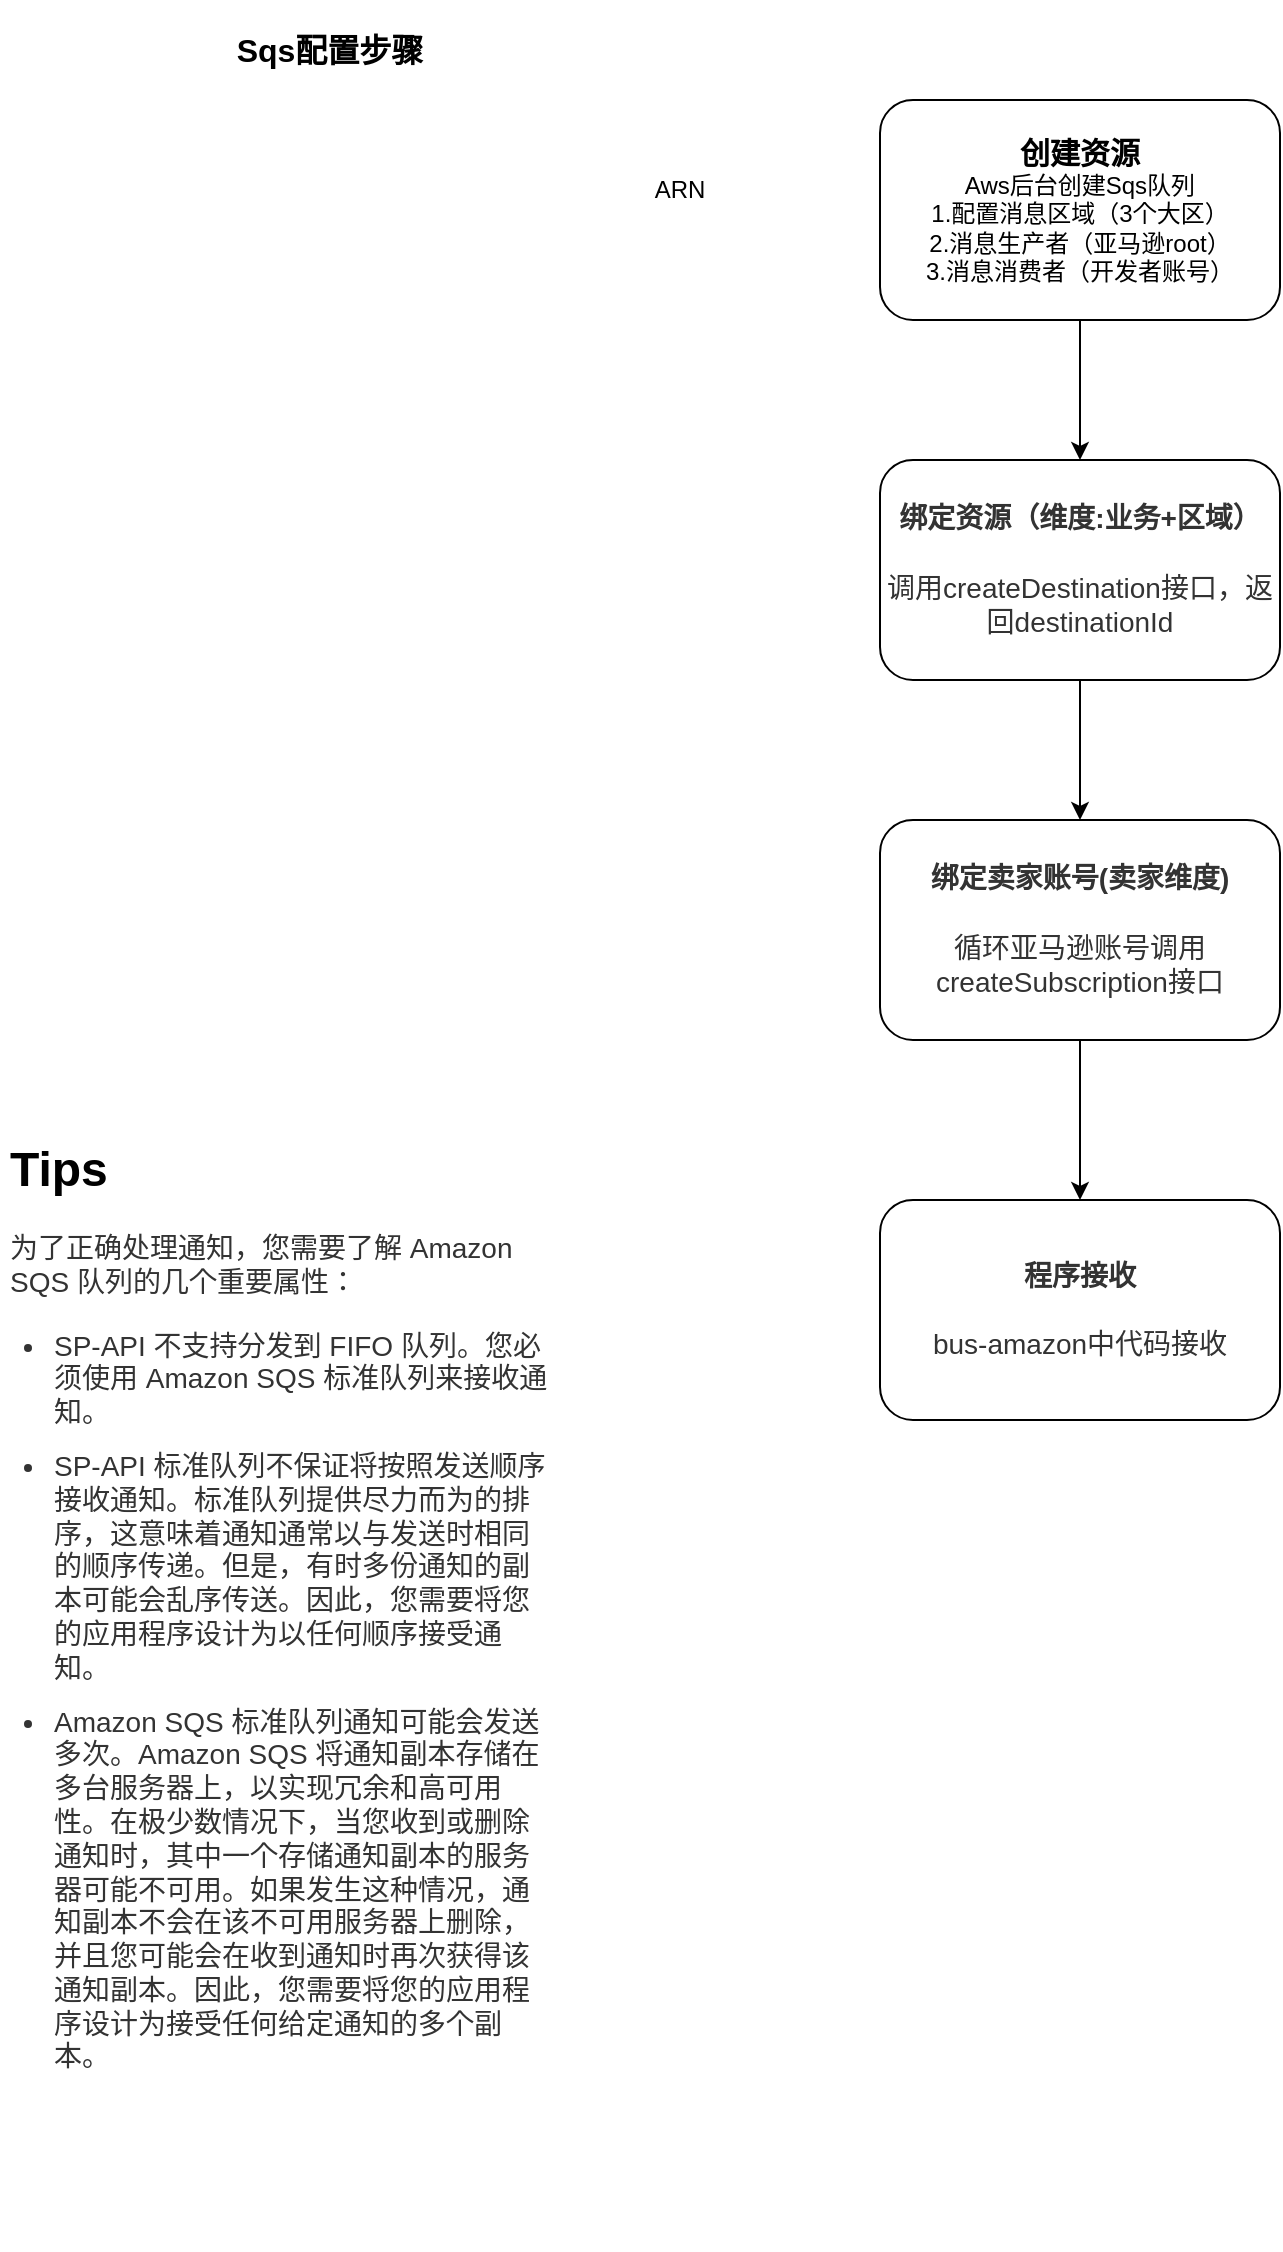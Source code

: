 <mxfile version="21.6.6" type="github">
  <diagram name="第 1 页" id="PRzCCx1aB5qB2nfrL7k8">
    <mxGraphModel dx="1434" dy="758" grid="1" gridSize="10" guides="1" tooltips="1" connect="1" arrows="1" fold="1" page="1" pageScale="1" pageWidth="827" pageHeight="1169" math="0" shadow="0">
      <root>
        <mxCell id="0" />
        <mxCell id="1" parent="0" />
        <mxCell id="OY2slUrKzZz815CNf_D2-5" style="edgeStyle=orthogonalEdgeStyle;rounded=0;orthogonalLoop=1;jettySize=auto;html=1;" parent="1" source="OY2slUrKzZz815CNf_D2-1" target="OY2slUrKzZz815CNf_D2-3" edge="1">
          <mxGeometry relative="1" as="geometry" />
        </mxCell>
        <mxCell id="OY2slUrKzZz815CNf_D2-1" value="&lt;b&gt;&lt;font style=&quot;font-size: 15px;&quot;&gt;创建&lt;/font&gt;&lt;/b&gt;&lt;b&gt;&lt;font style=&quot;font-size: 15px;&quot;&gt;资源&lt;/font&gt;&lt;/b&gt;&lt;br&gt;Aws后台创建Sqs队列&lt;br&gt;1.配置消息区域（3个大区）&lt;br&gt;2.消息生产者（亚马逊root）&lt;br&gt;3.消息消费者（开发者账号）" style="rounded=1;whiteSpace=wrap;html=1;" parent="1" vertex="1">
          <mxGeometry x="450" y="70" width="200" height="110" as="geometry" />
        </mxCell>
        <mxCell id="OY2slUrKzZz815CNf_D2-6" style="edgeStyle=orthogonalEdgeStyle;rounded=0;orthogonalLoop=1;jettySize=auto;html=1;" parent="1" source="OY2slUrKzZz815CNf_D2-3" target="OY2slUrKzZz815CNf_D2-4" edge="1">
          <mxGeometry relative="1" as="geometry" />
        </mxCell>
        <mxCell id="OY2slUrKzZz815CNf_D2-3" value="&lt;h4 style=&quot;border-color: var(--border-color); box-sizing: border-box; color: rgb(51, 51, 51); font-family: Helvetica, Arial, &amp;quot;Microsoft Yahei&amp;quot;, 微软雅黑, STXihei, 华文细黑, sans-serif; font-size: 14px;&quot;&gt;绑定资源（维度:业务+区域）&lt;/h4&gt;&lt;h4 style=&quot;border-color: var(--border-color); box-sizing: border-box; color: rgb(51, 51, 51); font-family: Helvetica, Arial, &amp;quot;Microsoft Yahei&amp;quot;, 微软雅黑, STXihei, 华文细黑, sans-serif; font-size: 14px;&quot;&gt;&lt;span style=&quot;font-weight: normal;&quot;&gt;调用createDestination接口，返回destinationId&lt;/span&gt;&lt;/h4&gt;" style="rounded=1;whiteSpace=wrap;html=1;" parent="1" vertex="1">
          <mxGeometry x="450" y="250" width="200" height="110" as="geometry" />
        </mxCell>
        <mxCell id="OY2slUrKzZz815CNf_D2-10" style="edgeStyle=orthogonalEdgeStyle;rounded=0;orthogonalLoop=1;jettySize=auto;html=1;" parent="1" source="OY2slUrKzZz815CNf_D2-4" target="OY2slUrKzZz815CNf_D2-9" edge="1">
          <mxGeometry relative="1" as="geometry" />
        </mxCell>
        <mxCell id="OY2slUrKzZz815CNf_D2-4" value="&lt;h4 style=&quot;border-color: var(--border-color); box-sizing: border-box; color: rgb(51, 51, 51); font-family: Helvetica, Arial, &amp;quot;Microsoft Yahei&amp;quot;, 微软雅黑, STXihei, 华文细黑, sans-serif; font-size: 14px;&quot;&gt;绑定卖家账号(卖家维度)&lt;/h4&gt;&lt;h4 style=&quot;border-color: var(--border-color); box-sizing: border-box; color: rgb(51, 51, 51); font-family: Helvetica, Arial, &amp;quot;Microsoft Yahei&amp;quot;, 微软雅黑, STXihei, 华文细黑, sans-serif; font-size: 14px;&quot;&gt;&lt;span style=&quot;font-weight: normal;&quot;&gt;循环亚马逊账号调用createSubscription接口&lt;/span&gt;&lt;/h4&gt;" style="rounded=1;whiteSpace=wrap;html=1;" parent="1" vertex="1">
          <mxGeometry x="450" y="430" width="200" height="110" as="geometry" />
        </mxCell>
        <mxCell id="OY2slUrKzZz815CNf_D2-7" value="&lt;h1&gt;Tips&lt;/h1&gt;&lt;p style=&quot;box-sizing: border-box; margin-top: 15px; margin-bottom: 15px; color: rgb(51, 51, 51); font-family: Helvetica, Arial, &amp;quot;Microsoft Yahei&amp;quot;, 微软雅黑, STXihei, 华文细黑, sans-serif; font-size: 14px;&quot;&gt;为了正确处理通知，您需要了解 Amazon SQS 队列的几个重要属性：&lt;/p&gt;&lt;ul style=&quot;box-sizing: border-box; margin: 0px 0px 0px 2px; padding: 0px 0px 0px 20px; list-style-position: initial; list-style-image: initial; color: rgb(51, 51, 51); font-family: Helvetica, Arial, &amp;quot;Microsoft Yahei&amp;quot;, 微软雅黑, STXihei, 华文细黑, sans-serif; font-size: 14px;&quot;&gt;&lt;li style=&quot;box-sizing: border-box; margin-bottom: 10px;&quot;&gt;SP-API 不支持分发到 FIFO 队列。您必须使用 Amazon SQS 标准队列来接收通知。&lt;/li&gt;&lt;li style=&quot;box-sizing: border-box; margin-bottom: 10px;&quot;&gt;SP-API 标准队列不保证将按照发送顺序接收通知。标准队列提供尽力而为的排序，这意味着通知通常以与发送时相同的顺序传递。但是，有时多份通知的副本可能会乱序传送。因此，您需要将您的应用程序设计为以任何顺序接受通知。&lt;/li&gt;&lt;li style=&quot;box-sizing: border-box; margin-bottom: 0px;&quot;&gt;Amazon SQS 标准队列通知可能会发送多次。Amazon SQS 将通知副本存储在多台服务器上，以实现冗余和高可用性。在极少数情况下，当您收到或删除通知时，其中一个存储通知副本的服务器可能不可用。如果发生这种情况，通知副本不会在该不可用服务器上删除，并且您可能会在收到通知时再次获得该通知副本。因此，您需要将您的应用程序设计为接受任何给定通知的多个副本。&lt;/li&gt;&lt;/ul&gt;" style="text;html=1;strokeColor=none;fillColor=none;spacing=5;spacingTop=-20;whiteSpace=wrap;overflow=hidden;rounded=0;" parent="1" vertex="1">
          <mxGeometry x="10" y="585" width="280" height="560" as="geometry" />
        </mxCell>
        <mxCell id="OY2slUrKzZz815CNf_D2-8" value="&lt;b&gt;&lt;font style=&quot;font-size: 16px;&quot;&gt;Sqs配置步骤&lt;/font&gt;&lt;/b&gt;" style="text;html=1;strokeColor=none;fillColor=none;align=center;verticalAlign=middle;whiteSpace=wrap;rounded=0;" parent="1" vertex="1">
          <mxGeometry x="40" y="20" width="270" height="50" as="geometry" />
        </mxCell>
        <mxCell id="OY2slUrKzZz815CNf_D2-9" value="&lt;h4 style=&quot;border-color: var(--border-color); box-sizing: border-box; color: rgb(51, 51, 51); font-family: Helvetica, Arial, &amp;quot;Microsoft Yahei&amp;quot;, 微软雅黑, STXihei, 华文细黑, sans-serif; font-size: 14px;&quot;&gt;程序接收&lt;br&gt;&lt;br&gt;&lt;span style=&quot;font-weight: normal;&quot;&gt;bus-amazon中代码接收&lt;/span&gt;&lt;/h4&gt;" style="rounded=1;whiteSpace=wrap;html=1;" parent="1" vertex="1">
          <mxGeometry x="450" y="620" width="200" height="110" as="geometry" />
        </mxCell>
        <mxCell id="w2lFlNdiSg32PfEUJ8aH-1" value="ARN" style="text;html=1;strokeColor=none;fillColor=none;align=center;verticalAlign=middle;whiteSpace=wrap;rounded=0;" vertex="1" parent="1">
          <mxGeometry x="320" y="100" width="60" height="30" as="geometry" />
        </mxCell>
      </root>
    </mxGraphModel>
  </diagram>
</mxfile>
